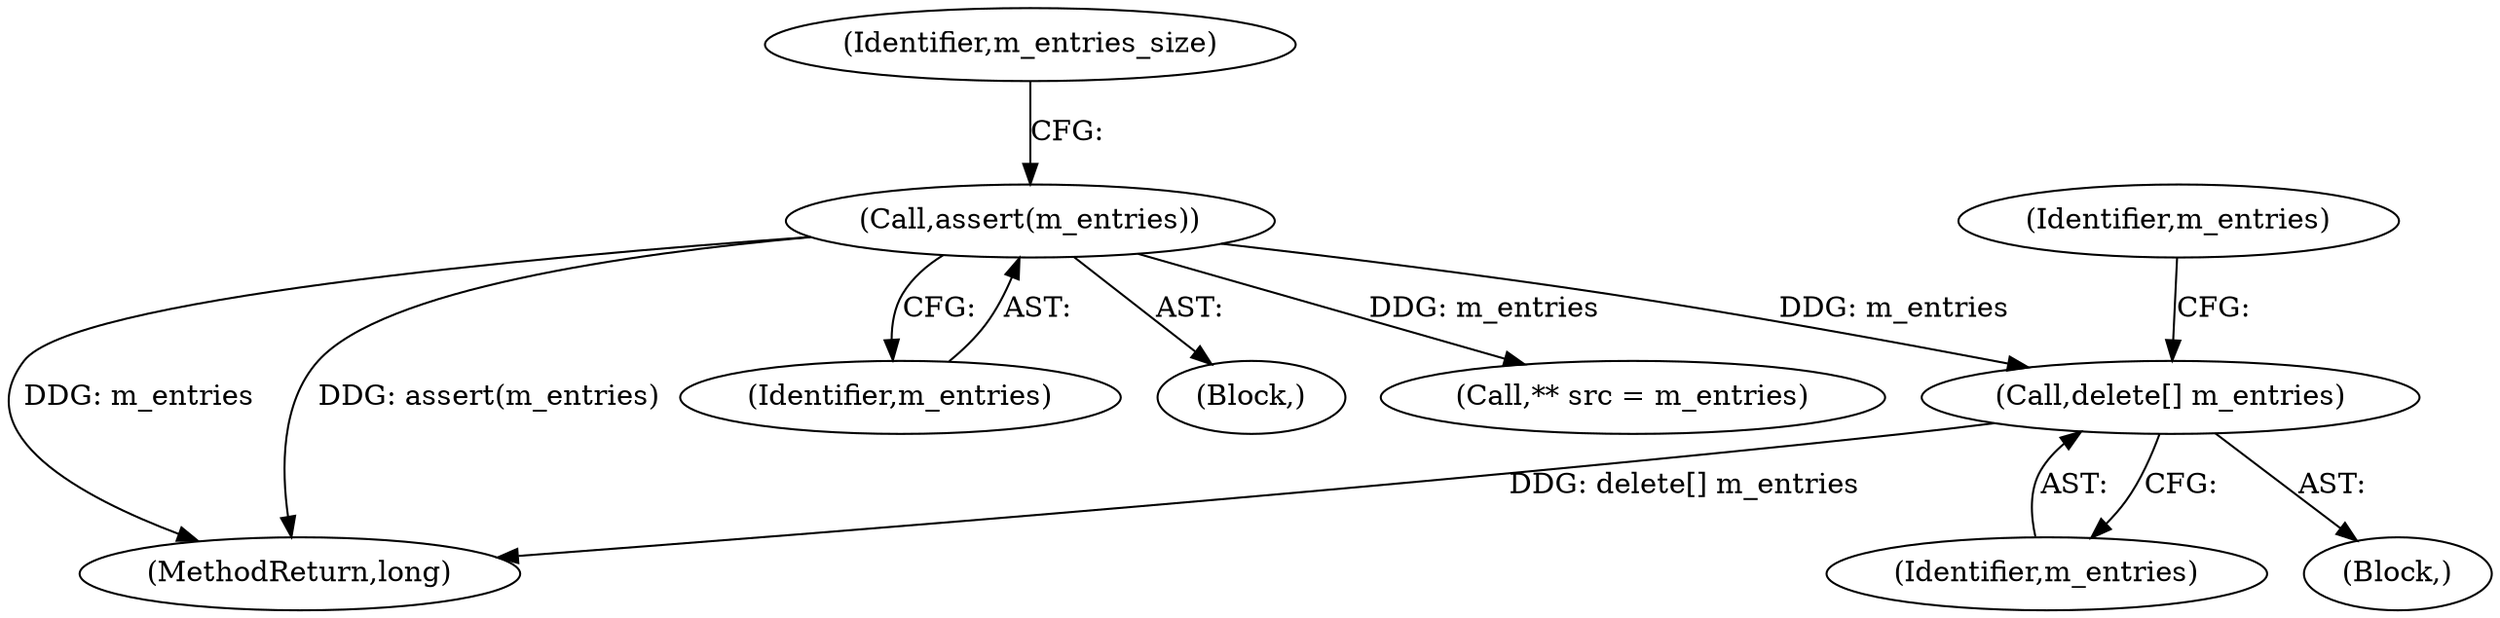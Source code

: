 digraph "1_Android_04839626ed859623901ebd3a5fd483982186b59d_19@API" {
"1000187" [label="(Call,delete[] m_entries)"];
"1000140" [label="(Call,assert(m_entries))"];
"1000190" [label="(Identifier,m_entries)"];
"1000209" [label="(MethodReturn,long)"];
"1000141" [label="(Identifier,m_entries)"];
"1000154" [label="(Block,)"];
"1000140" [label="(Call,assert(m_entries))"];
"1000188" [label="(Identifier,m_entries)"];
"1000187" [label="(Call,delete[] m_entries)"];
"1000139" [label="(Block,)"];
"1000144" [label="(Identifier,m_entries_size)"];
"1000164" [label="(Call,** src = m_entries)"];
"1000187" -> "1000154"  [label="AST: "];
"1000187" -> "1000188"  [label="CFG: "];
"1000188" -> "1000187"  [label="AST: "];
"1000190" -> "1000187"  [label="CFG: "];
"1000187" -> "1000209"  [label="DDG: delete[] m_entries"];
"1000140" -> "1000187"  [label="DDG: m_entries"];
"1000140" -> "1000139"  [label="AST: "];
"1000140" -> "1000141"  [label="CFG: "];
"1000141" -> "1000140"  [label="AST: "];
"1000144" -> "1000140"  [label="CFG: "];
"1000140" -> "1000209"  [label="DDG: m_entries"];
"1000140" -> "1000209"  [label="DDG: assert(m_entries)"];
"1000140" -> "1000164"  [label="DDG: m_entries"];
}
